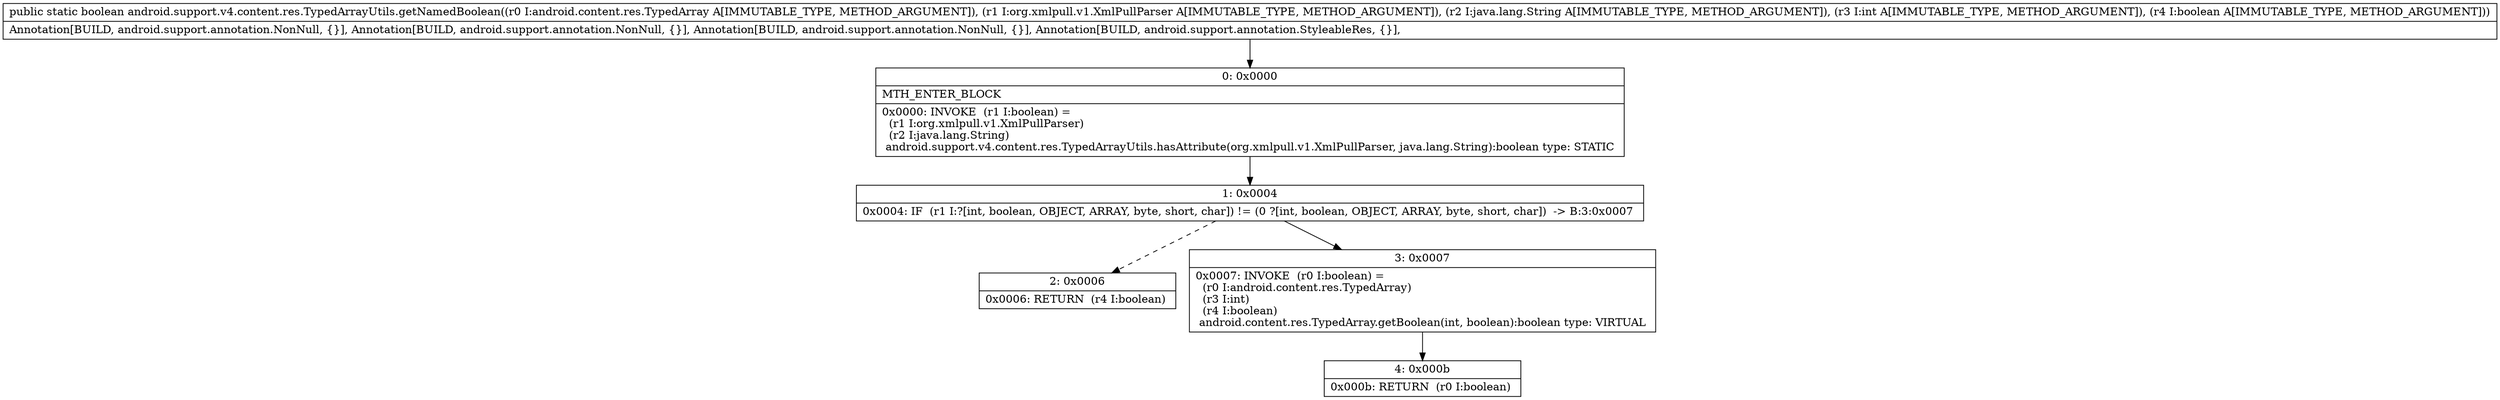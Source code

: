 digraph "CFG forandroid.support.v4.content.res.TypedArrayUtils.getNamedBoolean(Landroid\/content\/res\/TypedArray;Lorg\/xmlpull\/v1\/XmlPullParser;Ljava\/lang\/String;IZ)Z" {
Node_0 [shape=record,label="{0\:\ 0x0000|MTH_ENTER_BLOCK\l|0x0000: INVOKE  (r1 I:boolean) = \l  (r1 I:org.xmlpull.v1.XmlPullParser)\l  (r2 I:java.lang.String)\l android.support.v4.content.res.TypedArrayUtils.hasAttribute(org.xmlpull.v1.XmlPullParser, java.lang.String):boolean type: STATIC \l}"];
Node_1 [shape=record,label="{1\:\ 0x0004|0x0004: IF  (r1 I:?[int, boolean, OBJECT, ARRAY, byte, short, char]) != (0 ?[int, boolean, OBJECT, ARRAY, byte, short, char])  \-\> B:3:0x0007 \l}"];
Node_2 [shape=record,label="{2\:\ 0x0006|0x0006: RETURN  (r4 I:boolean) \l}"];
Node_3 [shape=record,label="{3\:\ 0x0007|0x0007: INVOKE  (r0 I:boolean) = \l  (r0 I:android.content.res.TypedArray)\l  (r3 I:int)\l  (r4 I:boolean)\l android.content.res.TypedArray.getBoolean(int, boolean):boolean type: VIRTUAL \l}"];
Node_4 [shape=record,label="{4\:\ 0x000b|0x000b: RETURN  (r0 I:boolean) \l}"];
MethodNode[shape=record,label="{public static boolean android.support.v4.content.res.TypedArrayUtils.getNamedBoolean((r0 I:android.content.res.TypedArray A[IMMUTABLE_TYPE, METHOD_ARGUMENT]), (r1 I:org.xmlpull.v1.XmlPullParser A[IMMUTABLE_TYPE, METHOD_ARGUMENT]), (r2 I:java.lang.String A[IMMUTABLE_TYPE, METHOD_ARGUMENT]), (r3 I:int A[IMMUTABLE_TYPE, METHOD_ARGUMENT]), (r4 I:boolean A[IMMUTABLE_TYPE, METHOD_ARGUMENT]))  | Annotation[BUILD, android.support.annotation.NonNull, \{\}], Annotation[BUILD, android.support.annotation.NonNull, \{\}], Annotation[BUILD, android.support.annotation.NonNull, \{\}], Annotation[BUILD, android.support.annotation.StyleableRes, \{\}], \l}"];
MethodNode -> Node_0;
Node_0 -> Node_1;
Node_1 -> Node_2[style=dashed];
Node_1 -> Node_3;
Node_3 -> Node_4;
}

